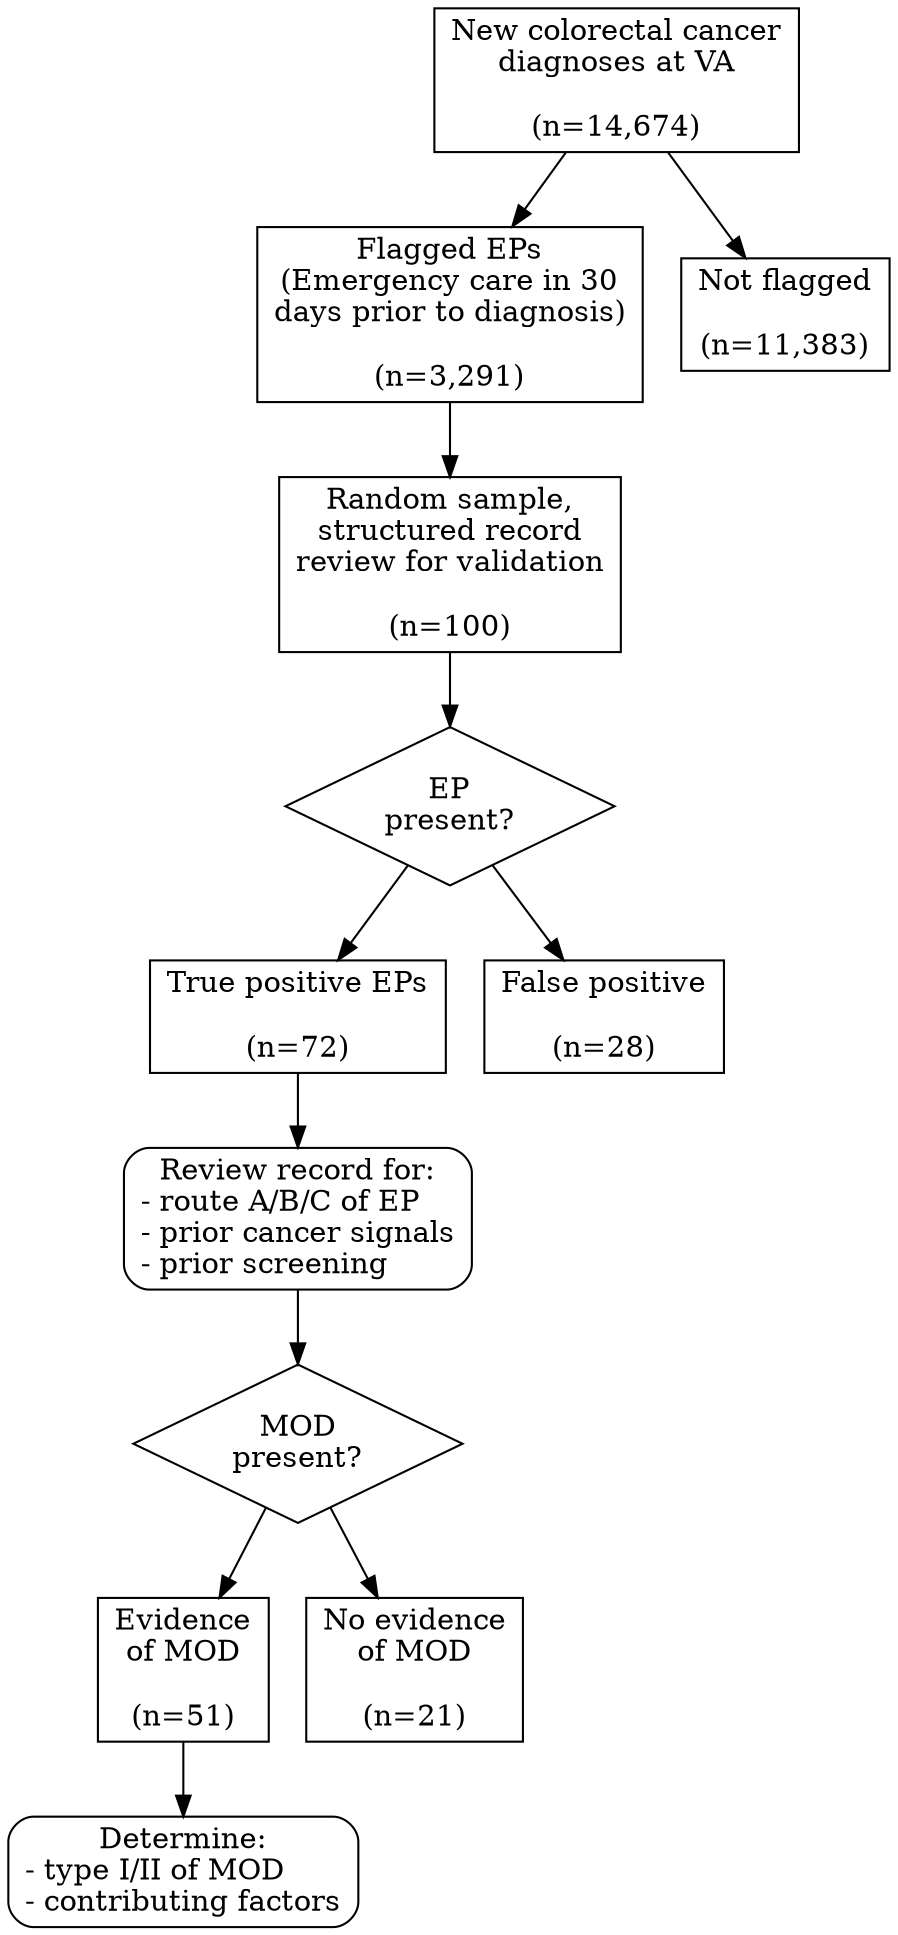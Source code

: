 digraph{

cancer_dx[shape=rectangle, label="New colorectal cancer\ndiagnoses at VA\n\n(n=14,674)"]
emerg[shape=rectangle, label="Flagged EPs\n(Emergency care in 30\ndays prior to diagnosis)\n\n(n=3,291)"]
no_emerg[shape=rectangle, label="Not flagged\n\n(n=11,383)"]

cancer_dx -> emerg
cancer_dx -> no_emerg

review_sample[shape=rectangle, label="Random sample,\nstructured record\nreview for validation\n\n(n=100)"]

ep_present[shape=diamond, label="EP\npresent?"]

emerg -> review_sample -> ep_present

ppv[shape=rectangle, label="True positive EPs\n\n(n=72)"]
fp[shape=rectangle, label="False positive\n\n(n=28)"]

ep_present -> ppv
ep_present -> fp

determine_route[shape=rectangle, style=rounded, label="Review record for:\n- route A/B/C of EP\l- prior cancer signals\n- prior screening\l"]

mod_present_yn[shape=diamond, label="MOD\npresent?"]

ppv -> determine_route -> mod_present_yn

yes_MOD[shape=rectangle, label="Evidence\nof MOD\n\n(n=51)"]
no_MOD[shape=rectangle, label="No evidence\nof MOD\n\n(n=21)"]

mod_present_yn -> yes_MOD
mod_present_yn -> no_MOD

determine_type[shape=rectangle, style=rounded, label="Determine:\n- type I/II of MOD\l- contributing factors\l"]

yes_MOD -> determine_type

}

